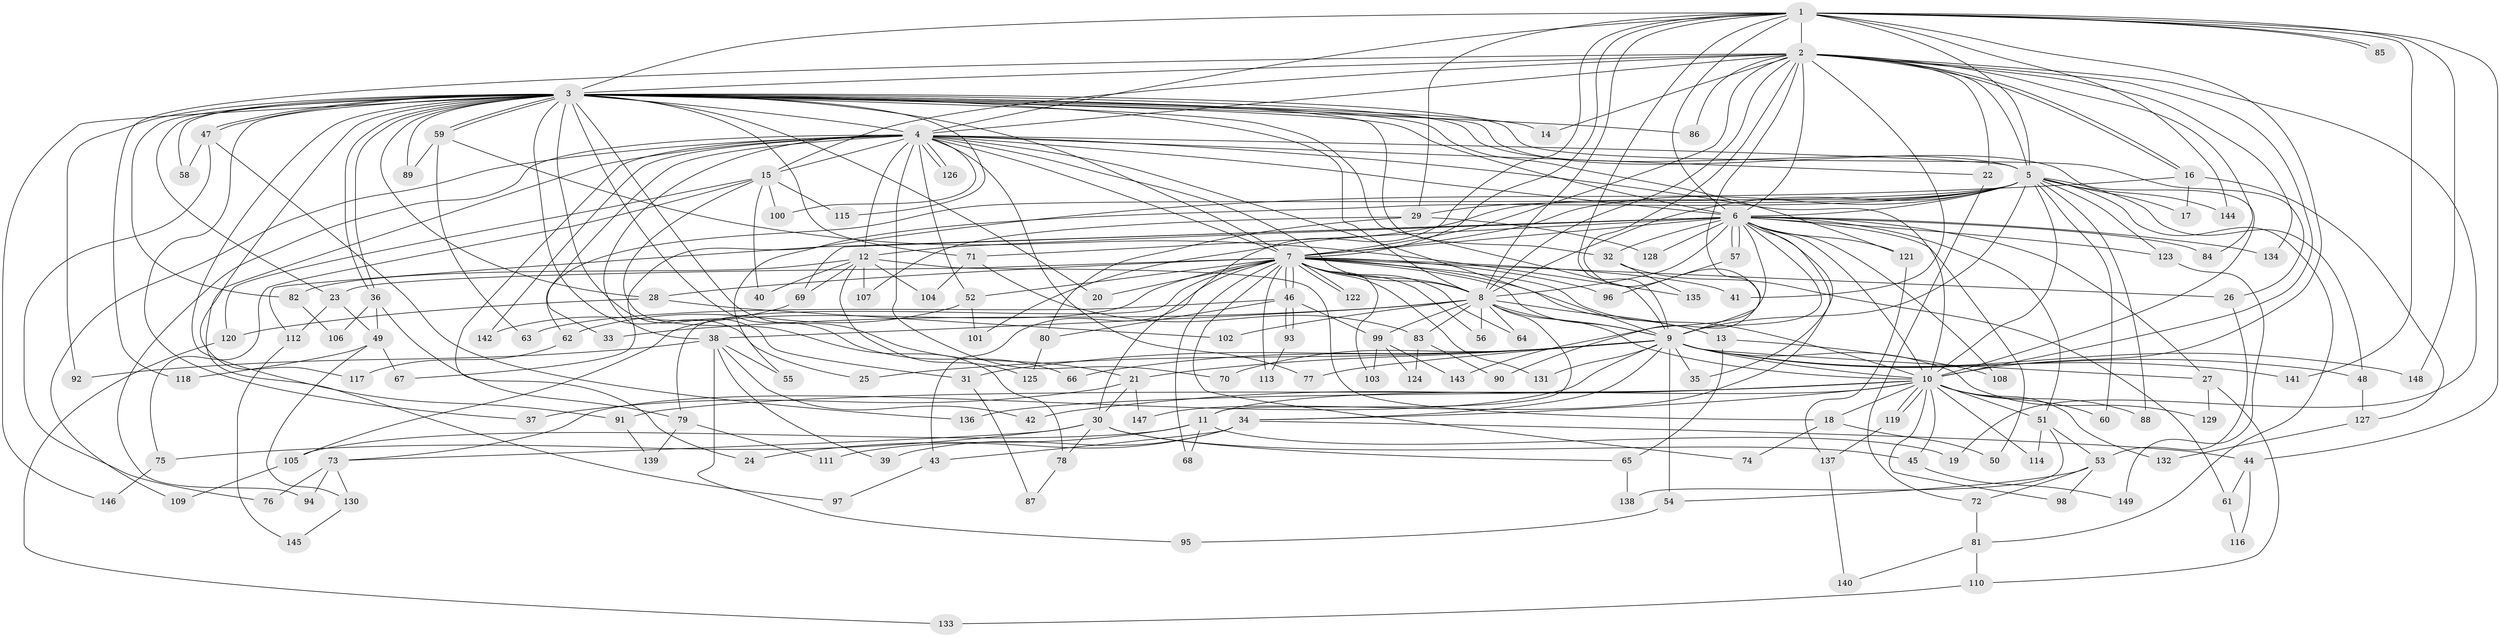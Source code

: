 // coarse degree distribution, {14: 0.008695652173913044, 19: 0.008695652173913044, 44: 0.008695652173913044, 34: 0.008695652173913044, 16: 0.008695652173913044, 25: 0.008695652173913044, 28: 0.008695652173913044, 20: 0.008695652173913044, 7: 0.02608695652173913, 9: 0.008695652173913044, 4: 0.06086956521739131, 2: 0.5478260869565217, 8: 0.02608695652173913, 5: 0.09565217391304348, 3: 0.13043478260869565, 1: 0.017391304347826087, 6: 0.017391304347826087}
// Generated by graph-tools (version 1.1) at 2025/41/03/06/25 10:41:40]
// undirected, 149 vertices, 323 edges
graph export_dot {
graph [start="1"]
  node [color=gray90,style=filled];
  1;
  2;
  3;
  4;
  5;
  6;
  7;
  8;
  9;
  10;
  11;
  12;
  13;
  14;
  15;
  16;
  17;
  18;
  19;
  20;
  21;
  22;
  23;
  24;
  25;
  26;
  27;
  28;
  29;
  30;
  31;
  32;
  33;
  34;
  35;
  36;
  37;
  38;
  39;
  40;
  41;
  42;
  43;
  44;
  45;
  46;
  47;
  48;
  49;
  50;
  51;
  52;
  53;
  54;
  55;
  56;
  57;
  58;
  59;
  60;
  61;
  62;
  63;
  64;
  65;
  66;
  67;
  68;
  69;
  70;
  71;
  72;
  73;
  74;
  75;
  76;
  77;
  78;
  79;
  80;
  81;
  82;
  83;
  84;
  85;
  86;
  87;
  88;
  89;
  90;
  91;
  92;
  93;
  94;
  95;
  96;
  97;
  98;
  99;
  100;
  101;
  102;
  103;
  104;
  105;
  106;
  107;
  108;
  109;
  110;
  111;
  112;
  113;
  114;
  115;
  116;
  117;
  118;
  119;
  120;
  121;
  122;
  123;
  124;
  125;
  126;
  127;
  128;
  129;
  130;
  131;
  132;
  133;
  134;
  135;
  136;
  137;
  138;
  139;
  140;
  141;
  142;
  143;
  144;
  145;
  146;
  147;
  148;
  149;
  1 -- 2;
  1 -- 3;
  1 -- 4;
  1 -- 5;
  1 -- 6;
  1 -- 7;
  1 -- 8;
  1 -- 9;
  1 -- 10;
  1 -- 29;
  1 -- 30;
  1 -- 44;
  1 -- 85;
  1 -- 85;
  1 -- 141;
  1 -- 144;
  1 -- 148;
  2 -- 3;
  2 -- 4;
  2 -- 5;
  2 -- 6;
  2 -- 7;
  2 -- 8;
  2 -- 9;
  2 -- 10;
  2 -- 14;
  2 -- 15;
  2 -- 16;
  2 -- 16;
  2 -- 19;
  2 -- 22;
  2 -- 41;
  2 -- 84;
  2 -- 86;
  2 -- 90;
  2 -- 118;
  2 -- 134;
  3 -- 4;
  3 -- 5;
  3 -- 6;
  3 -- 7;
  3 -- 8;
  3 -- 9;
  3 -- 10;
  3 -- 14;
  3 -- 20;
  3 -- 21;
  3 -- 23;
  3 -- 25;
  3 -- 26;
  3 -- 28;
  3 -- 31;
  3 -- 32;
  3 -- 36;
  3 -- 36;
  3 -- 37;
  3 -- 47;
  3 -- 47;
  3 -- 58;
  3 -- 59;
  3 -- 59;
  3 -- 66;
  3 -- 71;
  3 -- 82;
  3 -- 86;
  3 -- 89;
  3 -- 91;
  3 -- 92;
  3 -- 115;
  3 -- 117;
  3 -- 121;
  3 -- 146;
  4 -- 5;
  4 -- 6;
  4 -- 7;
  4 -- 8;
  4 -- 9;
  4 -- 10;
  4 -- 12;
  4 -- 15;
  4 -- 22;
  4 -- 24;
  4 -- 33;
  4 -- 38;
  4 -- 52;
  4 -- 70;
  4 -- 77;
  4 -- 94;
  4 -- 97;
  4 -- 100;
  4 -- 109;
  4 -- 126;
  4 -- 126;
  4 -- 142;
  5 -- 6;
  5 -- 7;
  5 -- 8;
  5 -- 9;
  5 -- 10;
  5 -- 17;
  5 -- 29;
  5 -- 48;
  5 -- 55;
  5 -- 60;
  5 -- 62;
  5 -- 81;
  5 -- 88;
  5 -- 101;
  5 -- 123;
  5 -- 144;
  6 -- 7;
  6 -- 8;
  6 -- 9;
  6 -- 10;
  6 -- 12;
  6 -- 27;
  6 -- 32;
  6 -- 35;
  6 -- 50;
  6 -- 51;
  6 -- 57;
  6 -- 57;
  6 -- 69;
  6 -- 71;
  6 -- 84;
  6 -- 108;
  6 -- 112;
  6 -- 121;
  6 -- 123;
  6 -- 128;
  6 -- 134;
  6 -- 143;
  6 -- 147;
  7 -- 8;
  7 -- 9;
  7 -- 10;
  7 -- 13;
  7 -- 20;
  7 -- 23;
  7 -- 26;
  7 -- 28;
  7 -- 41;
  7 -- 43;
  7 -- 46;
  7 -- 46;
  7 -- 52;
  7 -- 56;
  7 -- 64;
  7 -- 68;
  7 -- 74;
  7 -- 79;
  7 -- 96;
  7 -- 103;
  7 -- 105;
  7 -- 113;
  7 -- 122;
  7 -- 122;
  7 -- 131;
  8 -- 9;
  8 -- 10;
  8 -- 11;
  8 -- 13;
  8 -- 33;
  8 -- 38;
  8 -- 56;
  8 -- 64;
  8 -- 83;
  8 -- 99;
  8 -- 102;
  9 -- 10;
  9 -- 21;
  9 -- 25;
  9 -- 27;
  9 -- 31;
  9 -- 34;
  9 -- 35;
  9 -- 48;
  9 -- 54;
  9 -- 66;
  9 -- 70;
  9 -- 73;
  9 -- 77;
  9 -- 129;
  9 -- 131;
  9 -- 141;
  9 -- 148;
  10 -- 11;
  10 -- 18;
  10 -- 34;
  10 -- 42;
  10 -- 45;
  10 -- 51;
  10 -- 60;
  10 -- 88;
  10 -- 91;
  10 -- 98;
  10 -- 114;
  10 -- 119;
  10 -- 119;
  10 -- 132;
  10 -- 136;
  11 -- 19;
  11 -- 24;
  11 -- 68;
  11 -- 105;
  12 -- 18;
  12 -- 40;
  12 -- 69;
  12 -- 82;
  12 -- 104;
  12 -- 107;
  12 -- 125;
  13 -- 65;
  13 -- 108;
  15 -- 40;
  15 -- 75;
  15 -- 78;
  15 -- 100;
  15 -- 115;
  15 -- 120;
  16 -- 17;
  16 -- 67;
  16 -- 127;
  18 -- 50;
  18 -- 74;
  21 -- 30;
  21 -- 37;
  21 -- 147;
  22 -- 72;
  23 -- 49;
  23 -- 112;
  26 -- 53;
  27 -- 110;
  27 -- 129;
  28 -- 102;
  28 -- 120;
  29 -- 80;
  29 -- 107;
  29 -- 128;
  30 -- 45;
  30 -- 65;
  30 -- 73;
  30 -- 75;
  30 -- 78;
  31 -- 87;
  32 -- 61;
  32 -- 135;
  34 -- 39;
  34 -- 43;
  34 -- 44;
  34 -- 111;
  36 -- 49;
  36 -- 79;
  36 -- 106;
  38 -- 39;
  38 -- 42;
  38 -- 55;
  38 -- 92;
  38 -- 95;
  43 -- 97;
  44 -- 61;
  44 -- 116;
  45 -- 149;
  46 -- 63;
  46 -- 80;
  46 -- 93;
  46 -- 93;
  46 -- 99;
  47 -- 58;
  47 -- 76;
  47 -- 136;
  48 -- 127;
  49 -- 67;
  49 -- 118;
  49 -- 130;
  51 -- 53;
  51 -- 114;
  51 -- 138;
  52 -- 62;
  52 -- 101;
  53 -- 54;
  53 -- 72;
  53 -- 98;
  54 -- 95;
  57 -- 96;
  59 -- 63;
  59 -- 89;
  59 -- 135;
  61 -- 116;
  62 -- 117;
  65 -- 138;
  69 -- 142;
  71 -- 83;
  71 -- 104;
  72 -- 81;
  73 -- 76;
  73 -- 94;
  73 -- 130;
  75 -- 146;
  78 -- 87;
  79 -- 111;
  79 -- 139;
  80 -- 125;
  81 -- 110;
  81 -- 140;
  82 -- 106;
  83 -- 90;
  83 -- 124;
  91 -- 139;
  93 -- 113;
  99 -- 103;
  99 -- 124;
  99 -- 143;
  105 -- 109;
  110 -- 133;
  112 -- 145;
  119 -- 137;
  120 -- 133;
  121 -- 137;
  123 -- 149;
  127 -- 132;
  130 -- 145;
  137 -- 140;
}
